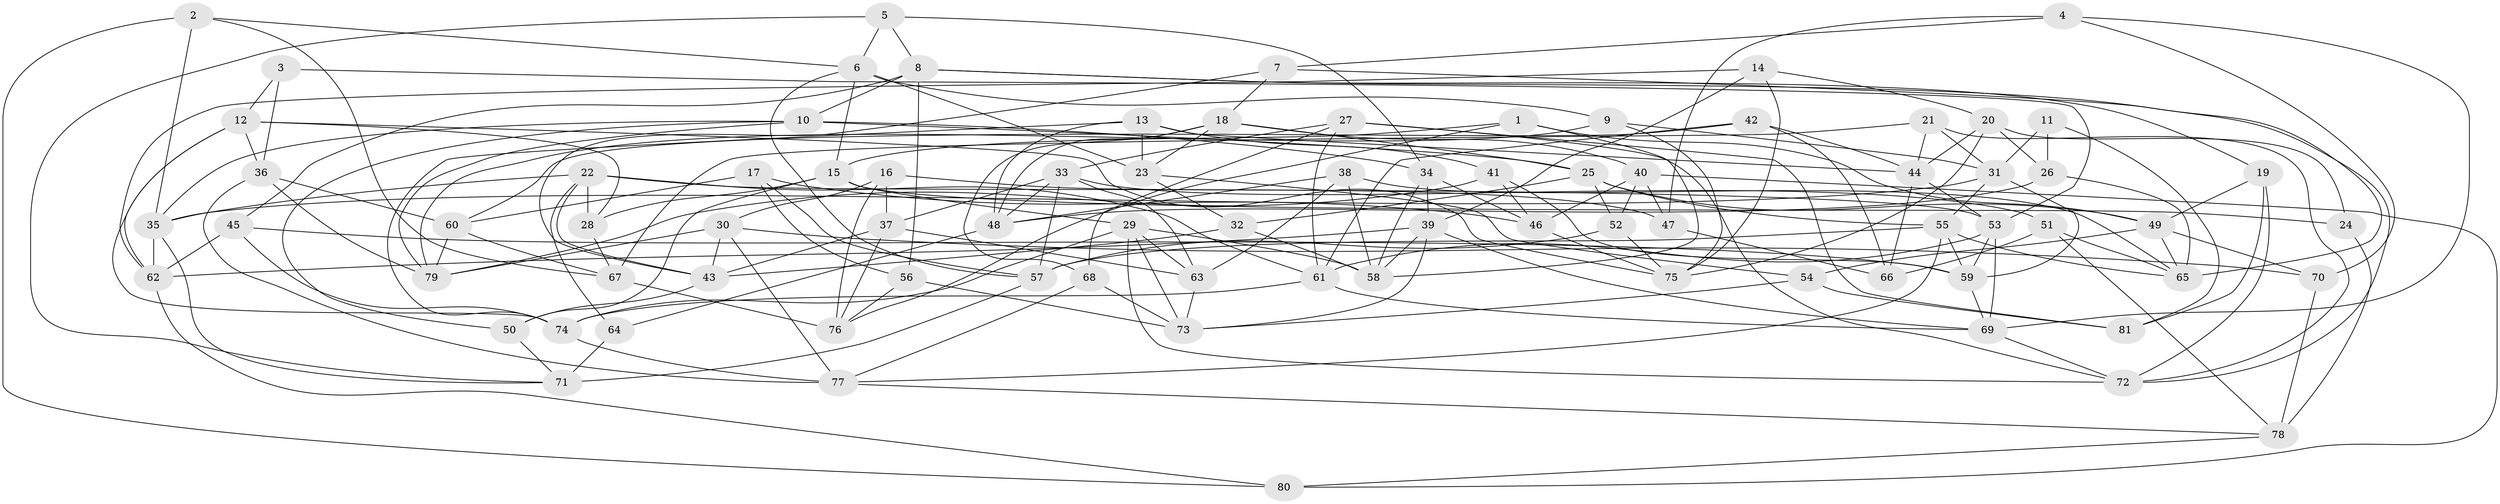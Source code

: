 // original degree distribution, {4: 1.0}
// Generated by graph-tools (version 1.1) at 2025/38/03/04/25 23:38:12]
// undirected, 81 vertices, 200 edges
graph export_dot {
  node [color=gray90,style=filled];
  1;
  2;
  3;
  4;
  5;
  6;
  7;
  8;
  9;
  10;
  11;
  12;
  13;
  14;
  15;
  16;
  17;
  18;
  19;
  20;
  21;
  22;
  23;
  24;
  25;
  26;
  27;
  28;
  29;
  30;
  31;
  32;
  33;
  34;
  35;
  36;
  37;
  38;
  39;
  40;
  41;
  42;
  43;
  44;
  45;
  46;
  47;
  48;
  49;
  50;
  51;
  52;
  53;
  54;
  55;
  56;
  57;
  58;
  59;
  60;
  61;
  62;
  63;
  64;
  65;
  66;
  67;
  68;
  69;
  70;
  71;
  72;
  73;
  74;
  75;
  76;
  77;
  78;
  79;
  80;
  81;
  1 -- 15 [weight=1.0];
  1 -- 49 [weight=1.0];
  1 -- 58 [weight=1.0];
  1 -- 76 [weight=1.0];
  2 -- 6 [weight=1.0];
  2 -- 35 [weight=1.0];
  2 -- 67 [weight=1.0];
  2 -- 80 [weight=1.0];
  3 -- 12 [weight=1.0];
  3 -- 36 [weight=2.0];
  3 -- 53 [weight=1.0];
  4 -- 7 [weight=1.0];
  4 -- 47 [weight=1.0];
  4 -- 69 [weight=1.0];
  4 -- 70 [weight=1.0];
  5 -- 6 [weight=1.0];
  5 -- 8 [weight=1.0];
  5 -- 34 [weight=1.0];
  5 -- 71 [weight=1.0];
  6 -- 9 [weight=1.0];
  6 -- 15 [weight=1.0];
  6 -- 23 [weight=1.0];
  6 -- 57 [weight=1.0];
  7 -- 18 [weight=1.0];
  7 -- 43 [weight=1.0];
  7 -- 65 [weight=1.0];
  8 -- 10 [weight=1.0];
  8 -- 19 [weight=1.0];
  8 -- 45 [weight=1.0];
  8 -- 56 [weight=1.0];
  8 -- 72 [weight=1.0];
  9 -- 31 [weight=1.0];
  9 -- 75 [weight=1.0];
  9 -- 79 [weight=1.0];
  10 -- 25 [weight=1.0];
  10 -- 34 [weight=1.0];
  10 -- 35 [weight=1.0];
  10 -- 50 [weight=1.0];
  10 -- 79 [weight=1.0];
  11 -- 26 [weight=1.0];
  11 -- 31 [weight=1.0];
  11 -- 81 [weight=2.0];
  12 -- 28 [weight=1.0];
  12 -- 36 [weight=1.0];
  12 -- 62 [weight=1.0];
  12 -- 74 [weight=1.0];
  12 -- 75 [weight=1.0];
  13 -- 23 [weight=2.0];
  13 -- 41 [weight=1.0];
  13 -- 44 [weight=1.0];
  13 -- 48 [weight=1.0];
  13 -- 74 [weight=1.0];
  14 -- 20 [weight=1.0];
  14 -- 39 [weight=1.0];
  14 -- 62 [weight=1.0];
  14 -- 75 [weight=1.0];
  15 -- 24 [weight=1.0];
  15 -- 28 [weight=1.0];
  15 -- 29 [weight=1.0];
  15 -- 50 [weight=1.0];
  16 -- 30 [weight=1.0];
  16 -- 37 [weight=1.0];
  16 -- 47 [weight=1.0];
  16 -- 76 [weight=1.0];
  17 -- 46 [weight=1.0];
  17 -- 56 [weight=1.0];
  17 -- 57 [weight=1.0];
  17 -- 60 [weight=1.0];
  18 -- 23 [weight=1.0];
  18 -- 25 [weight=1.0];
  18 -- 40 [weight=1.0];
  18 -- 48 [weight=1.0];
  18 -- 68 [weight=1.0];
  19 -- 49 [weight=1.0];
  19 -- 72 [weight=1.0];
  19 -- 81 [weight=1.0];
  20 -- 24 [weight=2.0];
  20 -- 26 [weight=1.0];
  20 -- 44 [weight=1.0];
  20 -- 75 [weight=1.0];
  21 -- 31 [weight=1.0];
  21 -- 44 [weight=1.0];
  21 -- 67 [weight=1.0];
  21 -- 72 [weight=1.0];
  22 -- 28 [weight=1.0];
  22 -- 35 [weight=1.0];
  22 -- 43 [weight=1.0];
  22 -- 53 [weight=1.0];
  22 -- 61 [weight=1.0];
  22 -- 64 [weight=1.0];
  23 -- 32 [weight=1.0];
  23 -- 54 [weight=1.0];
  24 -- 78 [weight=1.0];
  25 -- 32 [weight=1.0];
  25 -- 49 [weight=1.0];
  25 -- 52 [weight=1.0];
  25 -- 55 [weight=1.0];
  26 -- 48 [weight=1.0];
  26 -- 65 [weight=1.0];
  27 -- 33 [weight=1.0];
  27 -- 61 [weight=1.0];
  27 -- 68 [weight=1.0];
  27 -- 72 [weight=1.0];
  27 -- 81 [weight=2.0];
  28 -- 67 [weight=1.0];
  29 -- 58 [weight=1.0];
  29 -- 63 [weight=1.0];
  29 -- 72 [weight=1.0];
  29 -- 73 [weight=1.0];
  29 -- 74 [weight=1.0];
  30 -- 43 [weight=1.0];
  30 -- 70 [weight=2.0];
  30 -- 77 [weight=1.0];
  30 -- 79 [weight=1.0];
  31 -- 35 [weight=1.0];
  31 -- 55 [weight=1.0];
  31 -- 59 [weight=1.0];
  32 -- 43 [weight=1.0];
  32 -- 58 [weight=1.0];
  33 -- 37 [weight=1.0];
  33 -- 48 [weight=1.0];
  33 -- 51 [weight=1.0];
  33 -- 57 [weight=1.0];
  33 -- 63 [weight=1.0];
  34 -- 39 [weight=1.0];
  34 -- 46 [weight=2.0];
  34 -- 58 [weight=1.0];
  35 -- 62 [weight=1.0];
  35 -- 71 [weight=1.0];
  36 -- 60 [weight=1.0];
  36 -- 77 [weight=1.0];
  36 -- 79 [weight=1.0];
  37 -- 43 [weight=1.0];
  37 -- 63 [weight=2.0];
  37 -- 76 [weight=1.0];
  38 -- 48 [weight=1.0];
  38 -- 58 [weight=1.0];
  38 -- 63 [weight=1.0];
  38 -- 65 [weight=1.0];
  39 -- 58 [weight=1.0];
  39 -- 62 [weight=1.0];
  39 -- 69 [weight=1.0];
  39 -- 73 [weight=1.0];
  40 -- 46 [weight=1.0];
  40 -- 47 [weight=2.0];
  40 -- 52 [weight=1.0];
  40 -- 80 [weight=1.0];
  41 -- 46 [weight=1.0];
  41 -- 59 [weight=1.0];
  41 -- 79 [weight=1.0];
  42 -- 44 [weight=1.0];
  42 -- 60 [weight=2.0];
  42 -- 61 [weight=1.0];
  42 -- 66 [weight=2.0];
  43 -- 50 [weight=1.0];
  44 -- 53 [weight=1.0];
  44 -- 66 [weight=1.0];
  45 -- 59 [weight=1.0];
  45 -- 62 [weight=1.0];
  45 -- 74 [weight=1.0];
  46 -- 75 [weight=1.0];
  47 -- 66 [weight=2.0];
  48 -- 64 [weight=1.0];
  49 -- 54 [weight=1.0];
  49 -- 65 [weight=1.0];
  49 -- 70 [weight=1.0];
  50 -- 71 [weight=1.0];
  51 -- 65 [weight=1.0];
  51 -- 66 [weight=1.0];
  51 -- 78 [weight=1.0];
  52 -- 57 [weight=1.0];
  52 -- 75 [weight=1.0];
  53 -- 59 [weight=1.0];
  53 -- 61 [weight=1.0];
  53 -- 69 [weight=1.0];
  54 -- 73 [weight=1.0];
  54 -- 81 [weight=1.0];
  55 -- 57 [weight=1.0];
  55 -- 59 [weight=1.0];
  55 -- 65 [weight=1.0];
  55 -- 77 [weight=1.0];
  56 -- 73 [weight=1.0];
  56 -- 76 [weight=1.0];
  57 -- 71 [weight=1.0];
  59 -- 69 [weight=1.0];
  60 -- 67 [weight=1.0];
  60 -- 79 [weight=1.0];
  61 -- 69 [weight=1.0];
  61 -- 74 [weight=1.0];
  62 -- 80 [weight=1.0];
  63 -- 73 [weight=1.0];
  64 -- 71 [weight=2.0];
  67 -- 76 [weight=2.0];
  68 -- 73 [weight=1.0];
  68 -- 77 [weight=1.0];
  69 -- 72 [weight=1.0];
  70 -- 78 [weight=2.0];
  74 -- 77 [weight=1.0];
  77 -- 78 [weight=1.0];
  78 -- 80 [weight=1.0];
}

